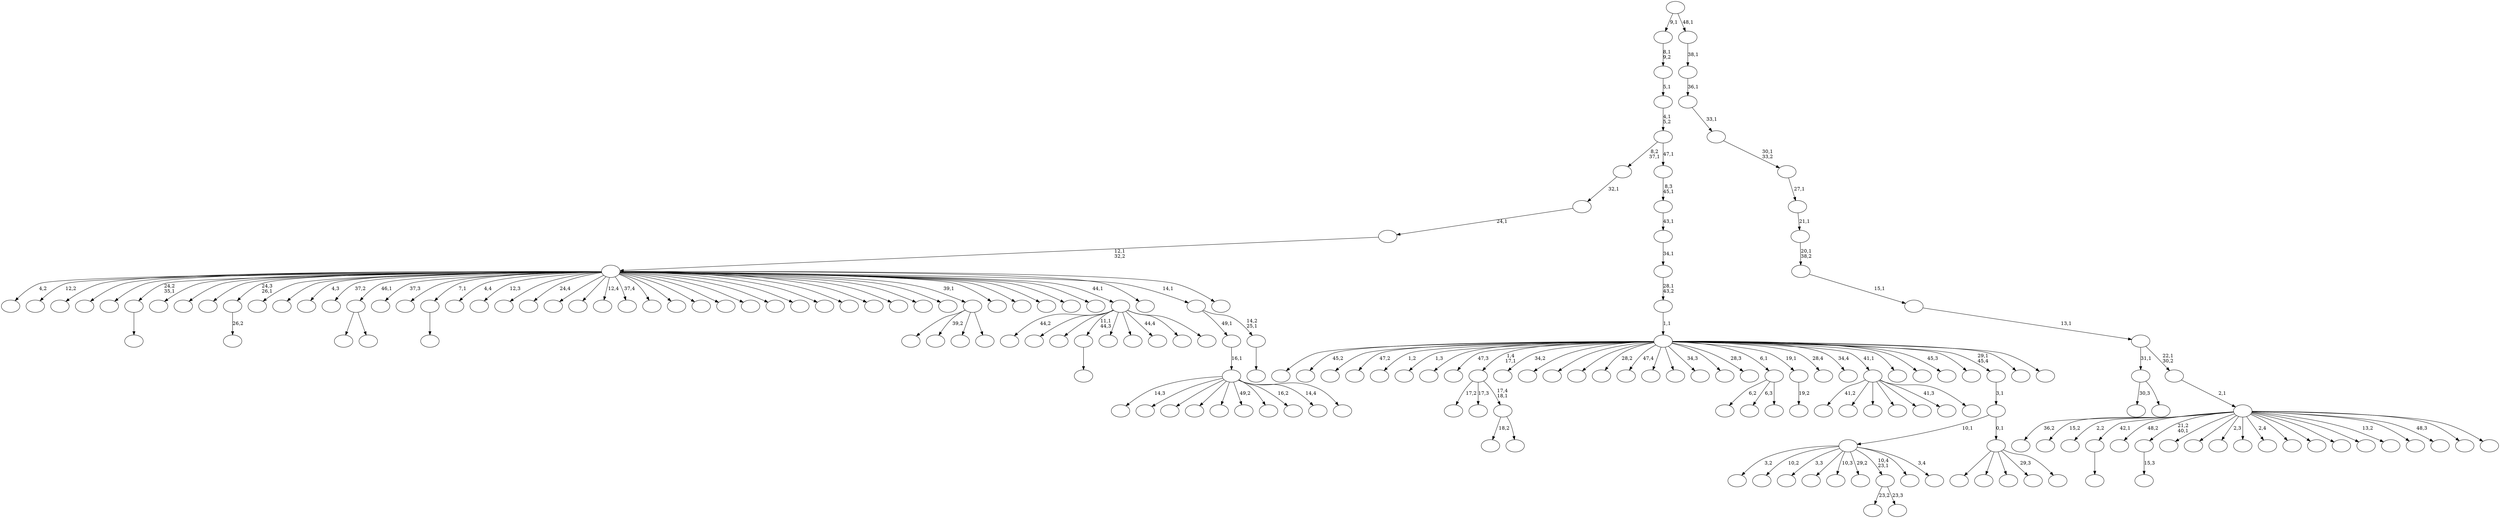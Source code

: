 digraph T {
	200 [label=""]
	199 [label=""]
	198 [label=""]
	197 [label=""]
	196 [label=""]
	195 [label=""]
	194 [label=""]
	193 [label=""]
	192 [label=""]
	191 [label=""]
	190 [label=""]
	189 [label=""]
	188 [label=""]
	187 [label=""]
	186 [label=""]
	185 [label=""]
	184 [label=""]
	183 [label=""]
	182 [label=""]
	181 [label=""]
	180 [label=""]
	179 [label=""]
	178 [label=""]
	177 [label=""]
	176 [label=""]
	175 [label=""]
	174 [label=""]
	173 [label=""]
	172 [label=""]
	171 [label=""]
	170 [label=""]
	169 [label=""]
	168 [label=""]
	167 [label=""]
	166 [label=""]
	165 [label=""]
	164 [label=""]
	163 [label=""]
	162 [label=""]
	161 [label=""]
	160 [label=""]
	159 [label=""]
	158 [label=""]
	157 [label=""]
	156 [label=""]
	155 [label=""]
	154 [label=""]
	153 [label=""]
	152 [label=""]
	151 [label=""]
	150 [label=""]
	149 [label=""]
	148 [label=""]
	147 [label=""]
	146 [label=""]
	145 [label=""]
	144 [label=""]
	143 [label=""]
	142 [label=""]
	141 [label=""]
	140 [label=""]
	139 [label=""]
	138 [label=""]
	137 [label=""]
	136 [label=""]
	135 [label=""]
	134 [label=""]
	133 [label=""]
	132 [label=""]
	131 [label=""]
	130 [label=""]
	129 [label=""]
	128 [label=""]
	127 [label=""]
	126 [label=""]
	125 [label=""]
	124 [label=""]
	123 [label=""]
	122 [label=""]
	121 [label=""]
	120 [label=""]
	119 [label=""]
	118 [label=""]
	117 [label=""]
	116 [label=""]
	115 [label=""]
	114 [label=""]
	113 [label=""]
	112 [label=""]
	111 [label=""]
	110 [label=""]
	109 [label=""]
	108 [label=""]
	107 [label=""]
	106 [label=""]
	105 [label=""]
	104 [label=""]
	103 [label=""]
	102 [label=""]
	101 [label=""]
	100 [label=""]
	99 [label=""]
	98 [label=""]
	97 [label=""]
	96 [label=""]
	95 [label=""]
	94 [label=""]
	93 [label=""]
	92 [label=""]
	91 [label=""]
	90 [label=""]
	89 [label=""]
	88 [label=""]
	87 [label=""]
	86 [label=""]
	85 [label=""]
	84 [label=""]
	83 [label=""]
	82 [label=""]
	81 [label=""]
	80 [label=""]
	79 [label=""]
	78 [label=""]
	77 [label=""]
	76 [label=""]
	75 [label=""]
	74 [label=""]
	73 [label=""]
	72 [label=""]
	71 [label=""]
	70 [label=""]
	69 [label=""]
	68 [label=""]
	67 [label=""]
	66 [label=""]
	65 [label=""]
	64 [label=""]
	63 [label=""]
	62 [label=""]
	61 [label=""]
	60 [label=""]
	59 [label=""]
	58 [label=""]
	57 [label=""]
	56 [label=""]
	55 [label=""]
	54 [label=""]
	53 [label=""]
	52 [label=""]
	51 [label=""]
	50 [label=""]
	49 [label=""]
	48 [label=""]
	47 [label=""]
	46 [label=""]
	45 [label=""]
	44 [label=""]
	43 [label=""]
	42 [label=""]
	41 [label=""]
	40 [label=""]
	39 [label=""]
	38 [label=""]
	37 [label=""]
	36 [label=""]
	35 [label=""]
	34 [label=""]
	33 [label=""]
	32 [label=""]
	31 [label=""]
	30 [label=""]
	29 [label=""]
	28 [label=""]
	27 [label=""]
	26 [label=""]
	25 [label=""]
	24 [label=""]
	23 [label=""]
	22 [label=""]
	21 [label=""]
	20 [label=""]
	19 [label=""]
	18 [label=""]
	17 [label=""]
	16 [label=""]
	15 [label=""]
	14 [label=""]
	13 [label=""]
	12 [label=""]
	11 [label=""]
	10 [label=""]
	9 [label=""]
	8 [label=""]
	7 [label=""]
	6 [label=""]
	5 [label=""]
	4 [label=""]
	3 [label=""]
	2 [label=""]
	1 [label=""]
	0 [label=""]
	175 -> 176 [label=""]
	160 -> 161 [label="26,2"]
	158 -> 159 [label=""]
	153 -> 154 [label="15,3"]
	151 -> 200 [label="18,2"]
	151 -> 152 [label=""]
	150 -> 195 [label="17,2"]
	150 -> 191 [label="17,3"]
	150 -> 151 [label="17,4\n18,1"]
	143 -> 182 [label=""]
	143 -> 144 [label=""]
	141 -> 142 [label=""]
	136 -> 137 [label=""]
	81 -> 184 [label="6,2"]
	81 -> 107 [label="6,3"]
	81 -> 82 [label=""]
	79 -> 140 [label="23,2"]
	79 -> 80 [label="23,3"]
	77 -> 78 [label="19,2"]
	67 -> 197 [label="41,2"]
	67 -> 183 [label=""]
	67 -> 169 [label=""]
	67 -> 166 [label=""]
	67 -> 112 [label=""]
	67 -> 100 [label="41,3"]
	67 -> 68 [label=""]
	59 -> 177 [label=""]
	59 -> 98 [label="39,2"]
	59 -> 83 [label=""]
	59 -> 60 [label=""]
	47 -> 198 [label="3,2"]
	47 -> 194 [label="10,2"]
	47 -> 173 [label="3,3"]
	47 -> 162 [label=""]
	47 -> 126 [label="10,3"]
	47 -> 105 [label="29,2"]
	47 -> 79 [label="10,4\n23,1"]
	47 -> 58 [label=""]
	47 -> 48 [label="3,4"]
	44 -> 148 [label=""]
	44 -> 132 [label=""]
	44 -> 63 [label=""]
	44 -> 55 [label="29,3"]
	44 -> 45 [label=""]
	43 -> 47 [label="10,1"]
	43 -> 44 [label="0,1"]
	42 -> 43 [label="3,1"]
	40 -> 196 [label="14,3"]
	40 -> 170 [label=""]
	40 -> 149 [label=""]
	40 -> 109 [label=""]
	40 -> 101 [label=""]
	40 -> 91 [label="49,2"]
	40 -> 64 [label=""]
	40 -> 57 [label="16,2"]
	40 -> 49 [label="14,4"]
	40 -> 41 [label=""]
	39 -> 40 [label="16,1"]
	37 -> 192 [label="44,2"]
	37 -> 164 [label=""]
	37 -> 147 [label=""]
	37 -> 141 [label="11,1\n44,3"]
	37 -> 120 [label=""]
	37 -> 76 [label=""]
	37 -> 75 [label="44,4"]
	37 -> 72 [label=""]
	37 -> 38 [label=""]
	34 -> 35 [label=""]
	33 -> 39 [label="49,1"]
	33 -> 34 [label="14,2\n25,1"]
	31 -> 193 [label="4,2"]
	31 -> 190 [label="12,2"]
	31 -> 181 [label=""]
	31 -> 179 [label=""]
	31 -> 178 [label=""]
	31 -> 175 [label="24,2\n35,1"]
	31 -> 171 [label=""]
	31 -> 167 [label=""]
	31 -> 163 [label=""]
	31 -> 160 [label="24,3\n26,1"]
	31 -> 157 [label=""]
	31 -> 155 [label=""]
	31 -> 146 [label="4,3"]
	31 -> 145 [label="37,2"]
	31 -> 143 [label="46,1"]
	31 -> 139 [label="37,3"]
	31 -> 138 [label=""]
	31 -> 136 [label="7,1"]
	31 -> 134 [label="4,4"]
	31 -> 133 [label="12,3"]
	31 -> 131 [label=""]
	31 -> 130 [label="24,4"]
	31 -> 123 [label=""]
	31 -> 119 [label=""]
	31 -> 117 [label="12,4"]
	31 -> 115 [label="37,4"]
	31 -> 110 [label=""]
	31 -> 106 [label=""]
	31 -> 103 [label=""]
	31 -> 102 [label=""]
	31 -> 97 [label=""]
	31 -> 94 [label=""]
	31 -> 92 [label=""]
	31 -> 86 [label=""]
	31 -> 85 [label=""]
	31 -> 84 [label=""]
	31 -> 74 [label=""]
	31 -> 69 [label=""]
	31 -> 62 [label=""]
	31 -> 59 [label="39,1"]
	31 -> 56 [label=""]
	31 -> 54 [label=""]
	31 -> 51 [label=""]
	31 -> 50 [label=""]
	31 -> 46 [label=""]
	31 -> 37 [label="44,1"]
	31 -> 36 [label=""]
	31 -> 33 [label="14,1"]
	31 -> 32 [label=""]
	30 -> 31 [label="12,1\n32,2"]
	29 -> 30 [label="24,1"]
	28 -> 29 [label="32,1"]
	25 -> 118 [label="30,3"]
	25 -> 26 [label=""]
	23 -> 199 [label=""]
	23 -> 186 [label="45,2"]
	23 -> 185 [label=""]
	23 -> 180 [label="47,2"]
	23 -> 174 [label="1,2"]
	23 -> 172 [label="1,3"]
	23 -> 168 [label=""]
	23 -> 165 [label="47,3"]
	23 -> 150 [label="1,4\n17,1"]
	23 -> 135 [label="34,2"]
	23 -> 129 [label=""]
	23 -> 128 [label=""]
	23 -> 124 [label=""]
	23 -> 122 [label="28,2"]
	23 -> 121 [label="47,4"]
	23 -> 116 [label=""]
	23 -> 104 [label=""]
	23 -> 96 [label="34,3"]
	23 -> 90 [label=""]
	23 -> 89 [label="28,3"]
	23 -> 81 [label="6,1"]
	23 -> 77 [label="19,1"]
	23 -> 73 [label="28,4"]
	23 -> 71 [label="34,4"]
	23 -> 67 [label="41,1"]
	23 -> 66 [label=""]
	23 -> 65 [label=""]
	23 -> 53 [label="45,3"]
	23 -> 52 [label=""]
	23 -> 42 [label="29,1\n45,4"]
	23 -> 27 [label=""]
	23 -> 24 [label=""]
	22 -> 23 [label="1,1"]
	21 -> 22 [label="28,1\n43,2"]
	20 -> 21 [label="34,1"]
	19 -> 20 [label="43,1"]
	18 -> 19 [label="8,3\n45,1"]
	17 -> 28 [label="8,2\n37,1"]
	17 -> 18 [label="47,1"]
	16 -> 17 [label="4,1\n5,2"]
	15 -> 16 [label="5,1"]
	14 -> 15 [label="8,1\n9,2"]
	12 -> 189 [label="36,2"]
	12 -> 188 [label="15,2"]
	12 -> 187 [label="2,2"]
	12 -> 158 [label="42,1"]
	12 -> 156 [label="48,2"]
	12 -> 153 [label="21,2\n40,1"]
	12 -> 127 [label=""]
	12 -> 125 [label=""]
	12 -> 114 [label="2,3"]
	12 -> 113 [label=""]
	12 -> 111 [label="2,4"]
	12 -> 108 [label=""]
	12 -> 99 [label=""]
	12 -> 95 [label=""]
	12 -> 93 [label=""]
	12 -> 88 [label="13,2"]
	12 -> 87 [label=""]
	12 -> 70 [label="48,3"]
	12 -> 61 [label=""]
	12 -> 13 [label=""]
	11 -> 12 [label="2,1"]
	10 -> 25 [label="31,1"]
	10 -> 11 [label="22,1\n30,2"]
	9 -> 10 [label="13,1"]
	8 -> 9 [label="15,1"]
	7 -> 8 [label="20,1\n38,2"]
	6 -> 7 [label="21,1"]
	5 -> 6 [label="27,1"]
	4 -> 5 [label="30,1\n33,2"]
	3 -> 4 [label="33,1"]
	2 -> 3 [label="36,1"]
	1 -> 2 [label="38,1"]
	0 -> 14 [label="9,1"]
	0 -> 1 [label="48,1"]
}

